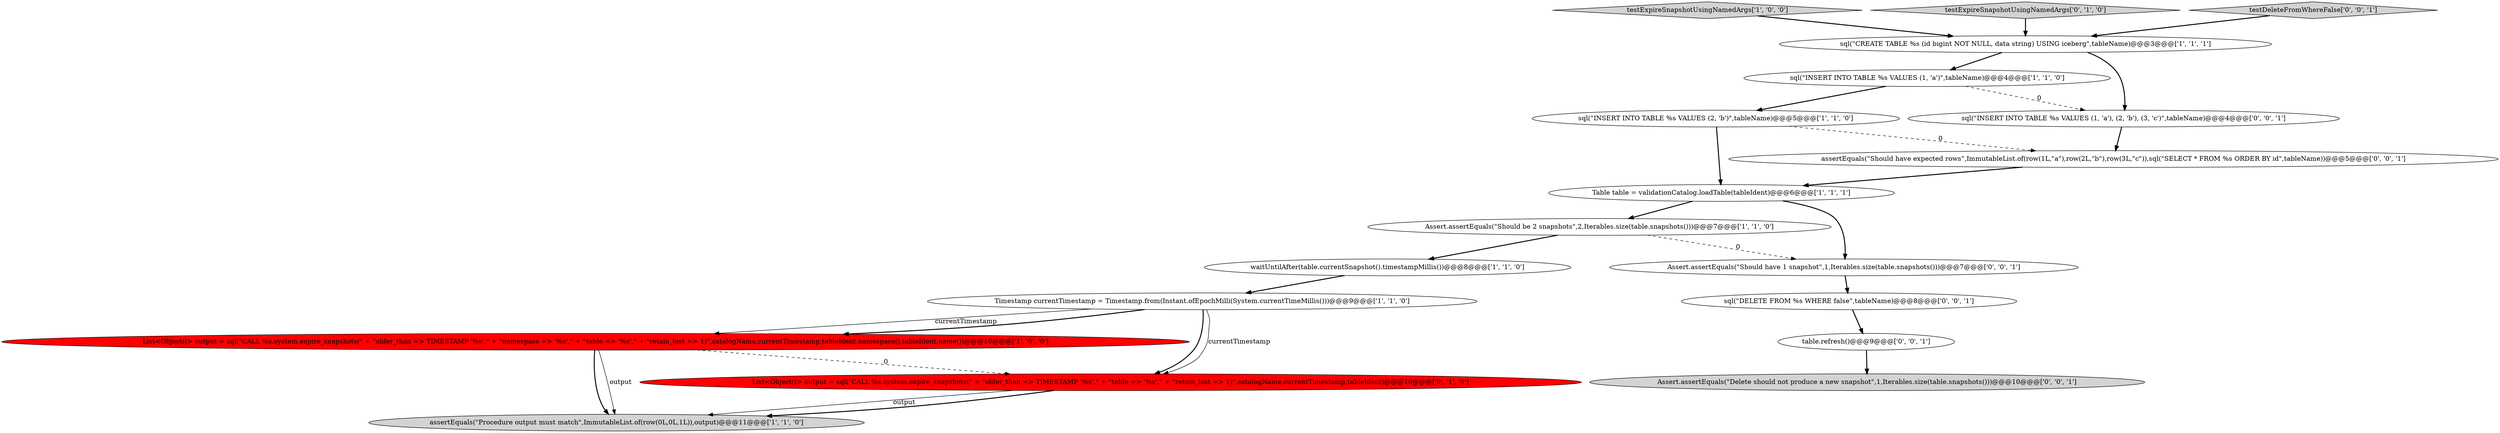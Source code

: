 digraph {
9 [style = filled, label = "Assert.assertEquals(\"Should be 2 snapshots\",2,Iterables.size(table.snapshots()))@@@7@@@['1', '1', '0']", fillcolor = white, shape = ellipse image = "AAA0AAABBB1BBB"];
3 [style = filled, label = "assertEquals(\"Procedure output must match\",ImmutableList.of(row(0L,0L,1L)),output)@@@11@@@['1', '1', '0']", fillcolor = lightgray, shape = ellipse image = "AAA0AAABBB1BBB"];
1 [style = filled, label = "Timestamp currentTimestamp = Timestamp.from(Instant.ofEpochMilli(System.currentTimeMillis()))@@@9@@@['1', '1', '0']", fillcolor = white, shape = ellipse image = "AAA0AAABBB1BBB"];
6 [style = filled, label = "List<Object((> output = sql(\"CALL %s.system.expire_snapshots(\" + \"older_than => TIMESTAMP '%s',\" + \"namespace => '%s',\" + \"table => '%s',\" + \"retain_last => 1)\",catalogName,currentTimestamp,tableIdent.namespace(),tableIdent.name())@@@10@@@['1', '0', '0']", fillcolor = red, shape = ellipse image = "AAA1AAABBB1BBB"];
2 [style = filled, label = "Table table = validationCatalog.loadTable(tableIdent)@@@6@@@['1', '1', '1']", fillcolor = white, shape = ellipse image = "AAA0AAABBB1BBB"];
16 [style = filled, label = "sql(\"DELETE FROM %s WHERE false\",tableName)@@@8@@@['0', '0', '1']", fillcolor = white, shape = ellipse image = "AAA0AAABBB3BBB"];
15 [style = filled, label = "Assert.assertEquals(\"Should have 1 snapshot\",1,Iterables.size(table.snapshots()))@@@7@@@['0', '0', '1']", fillcolor = white, shape = ellipse image = "AAA0AAABBB3BBB"];
17 [style = filled, label = "Assert.assertEquals(\"Delete should not produce a new snapshot\",1,Iterables.size(table.snapshots()))@@@10@@@['0', '0', '1']", fillcolor = lightgray, shape = ellipse image = "AAA0AAABBB3BBB"];
8 [style = filled, label = "testExpireSnapshotUsingNamedArgs['1', '0', '0']", fillcolor = lightgray, shape = diamond image = "AAA0AAABBB1BBB"];
14 [style = filled, label = "assertEquals(\"Should have expected rows\",ImmutableList.of(row(1L,\"a\"),row(2L,\"b\"),row(3L,\"c\")),sql(\"SELECT * FROM %s ORDER BY id\",tableName))@@@5@@@['0', '0', '1']", fillcolor = white, shape = ellipse image = "AAA0AAABBB3BBB"];
10 [style = filled, label = "testExpireSnapshotUsingNamedArgs['0', '1', '0']", fillcolor = lightgray, shape = diamond image = "AAA0AAABBB2BBB"];
7 [style = filled, label = "sql(\"INSERT INTO TABLE %s VALUES (1, 'a')\",tableName)@@@4@@@['1', '1', '0']", fillcolor = white, shape = ellipse image = "AAA0AAABBB1BBB"];
4 [style = filled, label = "sql(\"INSERT INTO TABLE %s VALUES (2, 'b')\",tableName)@@@5@@@['1', '1', '0']", fillcolor = white, shape = ellipse image = "AAA0AAABBB1BBB"];
5 [style = filled, label = "waitUntilAfter(table.currentSnapshot().timestampMillis())@@@8@@@['1', '1', '0']", fillcolor = white, shape = ellipse image = "AAA0AAABBB1BBB"];
11 [style = filled, label = "List<Object((> output = sql(\"CALL %s.system.expire_snapshots(\" + \"older_than => TIMESTAMP '%s',\" + \"table => '%s',\" + \"retain_last => 1)\",catalogName,currentTimestamp,tableIdent)@@@10@@@['0', '1', '0']", fillcolor = red, shape = ellipse image = "AAA1AAABBB2BBB"];
18 [style = filled, label = "sql(\"INSERT INTO TABLE %s VALUES (1, 'a'), (2, 'b'), (3, 'c')\",tableName)@@@4@@@['0', '0', '1']", fillcolor = white, shape = ellipse image = "AAA0AAABBB3BBB"];
12 [style = filled, label = "table.refresh()@@@9@@@['0', '0', '1']", fillcolor = white, shape = ellipse image = "AAA0AAABBB3BBB"];
0 [style = filled, label = "sql(\"CREATE TABLE %s (id bigint NOT NULL, data string) USING iceberg\",tableName)@@@3@@@['1', '1', '1']", fillcolor = white, shape = ellipse image = "AAA0AAABBB1BBB"];
13 [style = filled, label = "testDeleteFromWhereFalse['0', '0', '1']", fillcolor = lightgray, shape = diamond image = "AAA0AAABBB3BBB"];
6->3 [style = bold, label=""];
7->18 [style = dashed, label="0"];
1->6 [style = solid, label="currentTimestamp"];
12->17 [style = bold, label=""];
6->11 [style = dashed, label="0"];
4->2 [style = bold, label=""];
2->9 [style = bold, label=""];
7->4 [style = bold, label=""];
11->3 [style = solid, label="output"];
15->16 [style = bold, label=""];
1->11 [style = bold, label=""];
0->7 [style = bold, label=""];
8->0 [style = bold, label=""];
5->1 [style = bold, label=""];
1->6 [style = bold, label=""];
9->15 [style = dashed, label="0"];
11->3 [style = bold, label=""];
10->0 [style = bold, label=""];
2->15 [style = bold, label=""];
9->5 [style = bold, label=""];
0->18 [style = bold, label=""];
4->14 [style = dashed, label="0"];
14->2 [style = bold, label=""];
1->11 [style = solid, label="currentTimestamp"];
16->12 [style = bold, label=""];
18->14 [style = bold, label=""];
6->3 [style = solid, label="output"];
13->0 [style = bold, label=""];
}
